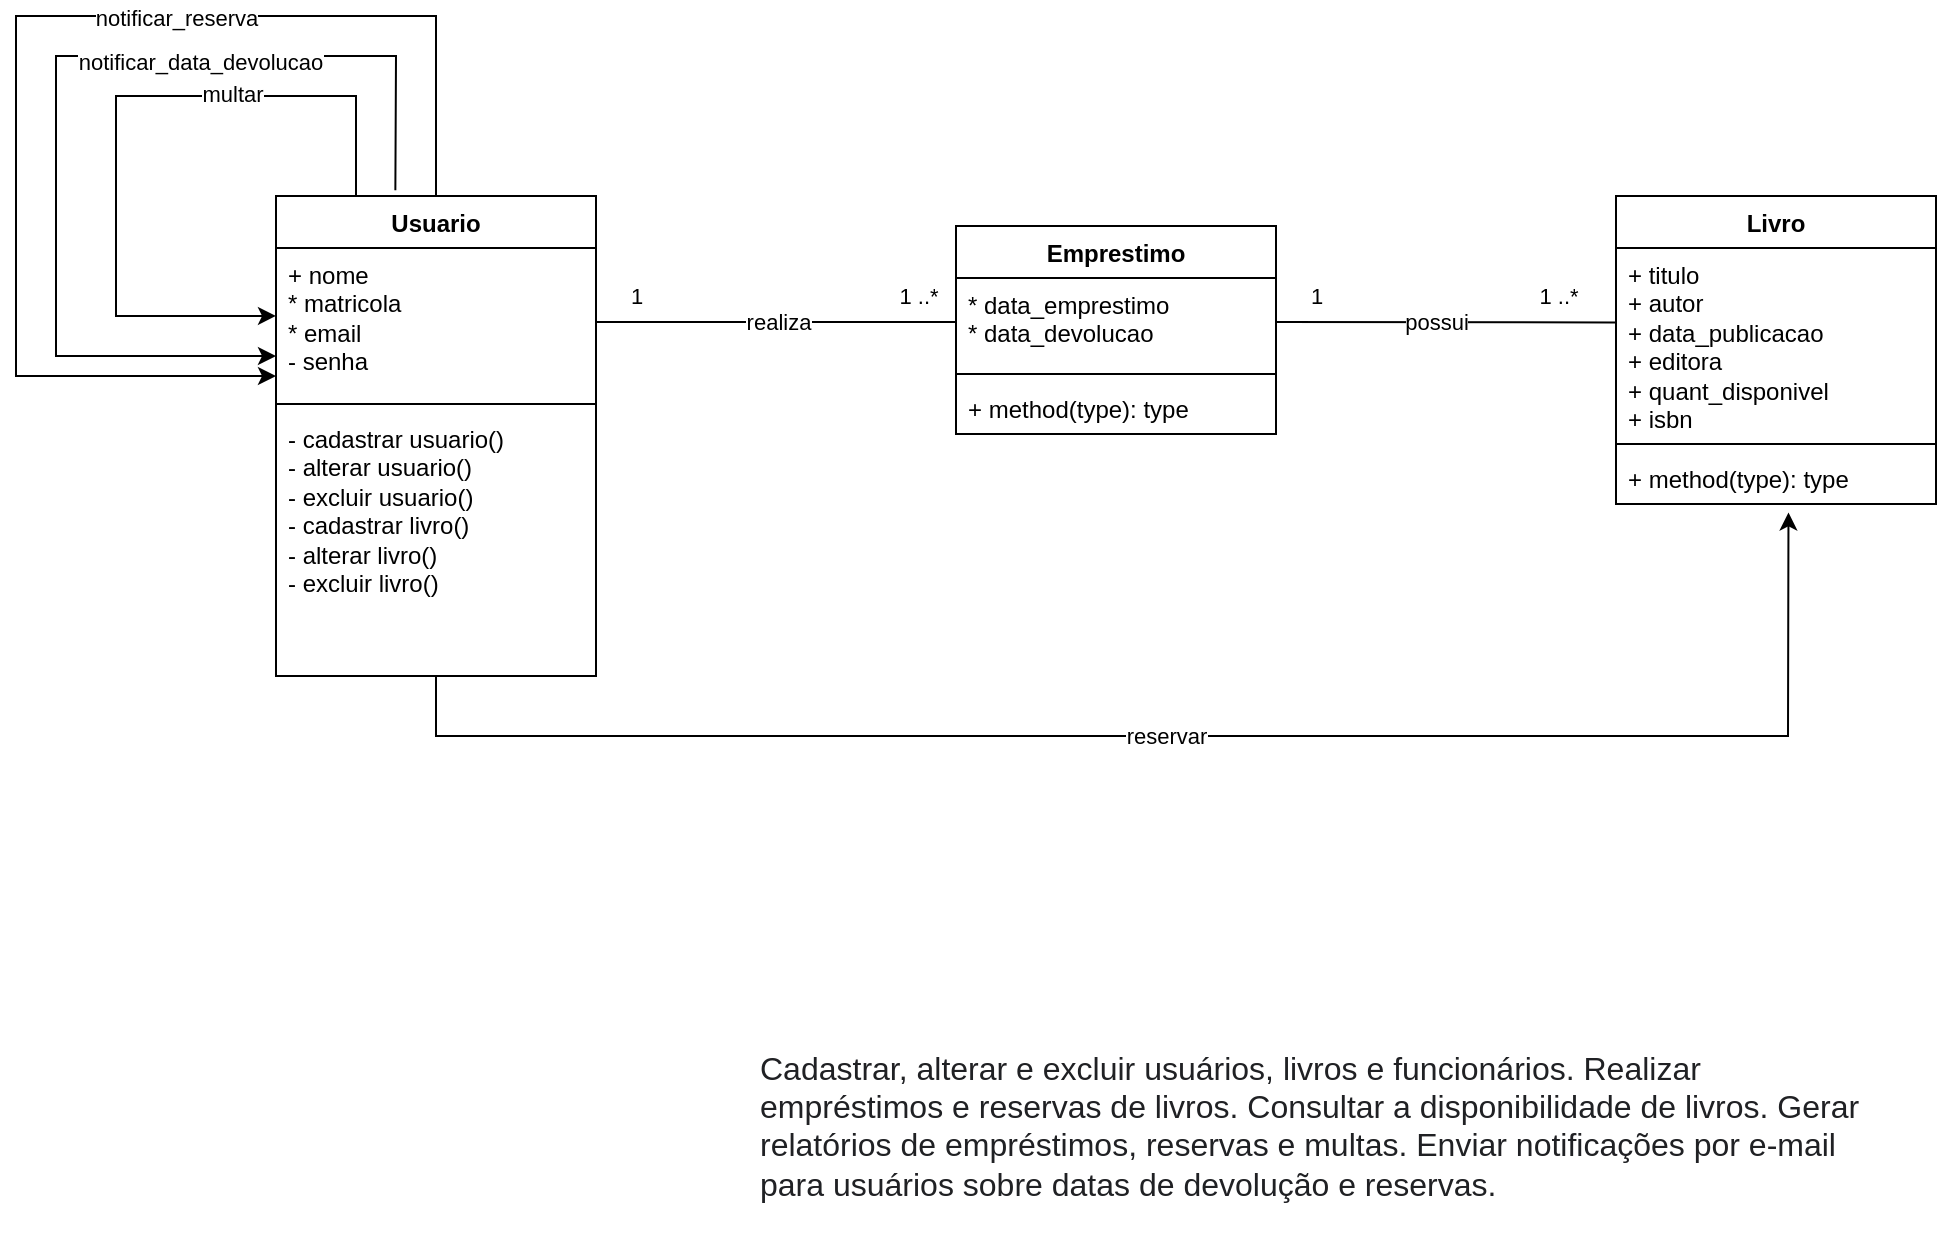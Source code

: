 <mxfile version="24.8.2">
  <diagram name="Página-1" id="kCM9pdWz-IkWfiBM7LTc">
    <mxGraphModel dx="2345" dy="693" grid="1" gridSize="10" guides="1" tooltips="1" connect="1" arrows="1" fold="1" page="1" pageScale="1" pageWidth="827" pageHeight="1169" math="0" shadow="0">
      <root>
        <mxCell id="0" />
        <mxCell id="1" parent="0" />
        <mxCell id="UHAk6mx3vsKsI5M2bfA_-5" value="Usuario" style="swimlane;fontStyle=1;align=center;verticalAlign=top;childLayout=stackLayout;horizontal=1;startSize=26;horizontalStack=0;resizeParent=1;resizeParentMax=0;resizeLast=0;collapsible=1;marginBottom=0;whiteSpace=wrap;html=1;" parent="1" vertex="1">
          <mxGeometry x="-390" y="120" width="160" height="240" as="geometry" />
        </mxCell>
        <mxCell id="UHAk6mx3vsKsI5M2bfA_-6" value="+ nome&lt;div&gt;* matricola&lt;/div&gt;&lt;div&gt;* email&lt;/div&gt;&lt;div&gt;- senha&lt;/div&gt;" style="text;strokeColor=none;fillColor=none;align=left;verticalAlign=top;spacingLeft=4;spacingRight=4;overflow=hidden;rotatable=0;points=[[0,0.5],[1,0.5]];portConstraint=eastwest;whiteSpace=wrap;html=1;" parent="UHAk6mx3vsKsI5M2bfA_-5" vertex="1">
          <mxGeometry y="26" width="160" height="74" as="geometry" />
        </mxCell>
        <mxCell id="UHAk6mx3vsKsI5M2bfA_-7" value="" style="line;strokeWidth=1;fillColor=none;align=left;verticalAlign=middle;spacingTop=-1;spacingLeft=3;spacingRight=3;rotatable=0;labelPosition=right;points=[];portConstraint=eastwest;strokeColor=inherit;" parent="UHAk6mx3vsKsI5M2bfA_-5" vertex="1">
          <mxGeometry y="100" width="160" height="8" as="geometry" />
        </mxCell>
        <mxCell id="UHAk6mx3vsKsI5M2bfA_-8" value="- cadastrar usuario()&lt;div&gt;- alterar usuario()&lt;/div&gt;&lt;div&gt;- excluir usuario()&lt;/div&gt;&lt;div&gt;- cadastrar livro()&lt;div&gt;- alterar livro()&lt;/div&gt;&lt;div&gt;- excluir livro()&lt;/div&gt;&lt;div&gt;&lt;br&gt;&lt;/div&gt;&lt;/div&gt;&lt;div&gt;&lt;br&gt;&lt;/div&gt;" style="text;strokeColor=none;fillColor=none;align=left;verticalAlign=top;spacingLeft=4;spacingRight=4;overflow=hidden;rotatable=0;points=[[0,0.5],[1,0.5]];portConstraint=eastwest;whiteSpace=wrap;html=1;" parent="UHAk6mx3vsKsI5M2bfA_-5" vertex="1">
          <mxGeometry y="108" width="160" height="132" as="geometry" />
        </mxCell>
        <mxCell id="UHAk6mx3vsKsI5M2bfA_-50" style="edgeStyle=none;rounded=0;orthogonalLoop=1;jettySize=auto;html=1;exitX=0.25;exitY=0;exitDx=0;exitDy=0;entryX=0;entryY=0.459;entryDx=0;entryDy=0;entryPerimeter=0;" parent="UHAk6mx3vsKsI5M2bfA_-5" source="UHAk6mx3vsKsI5M2bfA_-5" target="UHAk6mx3vsKsI5M2bfA_-6" edge="1">
          <mxGeometry relative="1" as="geometry">
            <mxPoint x="40" y="-50" as="targetPoint" />
            <Array as="points">
              <mxPoint x="40" y="-50" />
              <mxPoint x="-80" y="-50" />
              <mxPoint x="-80" y="60" />
            </Array>
          </mxGeometry>
        </mxCell>
        <mxCell id="UHAk6mx3vsKsI5M2bfA_-51" value="multar" style="edgeLabel;html=1;align=center;verticalAlign=middle;resizable=0;points=[];" parent="UHAk6mx3vsKsI5M2bfA_-50" vertex="1" connectable="0">
          <mxGeometry x="-0.291" y="-1" relative="1" as="geometry">
            <mxPoint x="15" as="offset" />
          </mxGeometry>
        </mxCell>
        <mxCell id="UHAk6mx3vsKsI5M2bfA_-59" style="edgeStyle=none;rounded=0;orthogonalLoop=1;jettySize=auto;html=1;exitX=0.5;exitY=0;exitDx=0;exitDy=0;entryX=0;entryY=0.865;entryDx=0;entryDy=0;entryPerimeter=0;" parent="UHAk6mx3vsKsI5M2bfA_-5" source="UHAk6mx3vsKsI5M2bfA_-5" target="UHAk6mx3vsKsI5M2bfA_-6" edge="1">
          <mxGeometry relative="1" as="geometry">
            <mxPoint x="-130" y="120" as="targetPoint" />
            <Array as="points">
              <mxPoint x="80" y="-90" />
              <mxPoint x="-130" y="-90" />
              <mxPoint x="-130" y="90" />
            </Array>
          </mxGeometry>
        </mxCell>
        <mxCell id="UHAk6mx3vsKsI5M2bfA_-60" value="notificar_reserva" style="edgeLabel;html=1;align=center;verticalAlign=middle;resizable=0;points=[];" parent="UHAk6mx3vsKsI5M2bfA_-59" vertex="1" connectable="0">
          <mxGeometry x="-0.279" y="1" relative="1" as="geometry">
            <mxPoint as="offset" />
          </mxGeometry>
        </mxCell>
        <mxCell id="UHAk6mx3vsKsI5M2bfA_-9" value="Livro" style="swimlane;fontStyle=1;align=center;verticalAlign=top;childLayout=stackLayout;horizontal=1;startSize=26;horizontalStack=0;resizeParent=1;resizeParentMax=0;resizeLast=0;collapsible=1;marginBottom=0;whiteSpace=wrap;html=1;" parent="1" vertex="1">
          <mxGeometry x="280" y="120" width="160" height="154" as="geometry" />
        </mxCell>
        <mxCell id="UHAk6mx3vsKsI5M2bfA_-10" value="+ titulo&lt;div&gt;+ autor&lt;/div&gt;&lt;div&gt;+ data_publicacao&lt;/div&gt;&lt;div&gt;+ editora&lt;br&gt;+ quant_disponivel&lt;/div&gt;&lt;div&gt;+ isbn&lt;/div&gt;&lt;div&gt;&lt;br&gt;&lt;/div&gt;" style="text;strokeColor=none;fillColor=none;align=left;verticalAlign=top;spacingLeft=4;spacingRight=4;overflow=hidden;rotatable=0;points=[[0,0.5],[1,0.5]];portConstraint=eastwest;whiteSpace=wrap;html=1;" parent="UHAk6mx3vsKsI5M2bfA_-9" vertex="1">
          <mxGeometry y="26" width="160" height="94" as="geometry" />
        </mxCell>
        <mxCell id="UHAk6mx3vsKsI5M2bfA_-11" value="" style="line;strokeWidth=1;fillColor=none;align=left;verticalAlign=middle;spacingTop=-1;spacingLeft=3;spacingRight=3;rotatable=0;labelPosition=right;points=[];portConstraint=eastwest;strokeColor=inherit;" parent="UHAk6mx3vsKsI5M2bfA_-9" vertex="1">
          <mxGeometry y="120" width="160" height="8" as="geometry" />
        </mxCell>
        <mxCell id="UHAk6mx3vsKsI5M2bfA_-12" value="+ method(type): type" style="text;strokeColor=none;fillColor=none;align=left;verticalAlign=top;spacingLeft=4;spacingRight=4;overflow=hidden;rotatable=0;points=[[0,0.5],[1,0.5]];portConstraint=eastwest;whiteSpace=wrap;html=1;" parent="UHAk6mx3vsKsI5M2bfA_-9" vertex="1">
          <mxGeometry y="128" width="160" height="26" as="geometry" />
        </mxCell>
        <mxCell id="UHAk6mx3vsKsI5M2bfA_-17" value="Emprestimo&lt;span style=&quot;color: rgba(0, 0, 0, 0); font-family: monospace; font-size: 0px; font-weight: 400; text-align: start; text-wrap-mode: nowrap;&quot;&gt;%3CmxGraphModel%3E%3Croot%3E%3CmxCell%20id%3D%220%22%2F%3E%3CmxCell%20id%3D%221%22%20parent%3D%220%22%2F%3E%3CmxCell%20id%3D%222%22%20value%3D%22Usuario%22%20style%3D%22swimlane%3BfontStyle%3D1%3Balign%3Dcenter%3BverticalAlign%3Dtop%3BchildLayout%3DstackLayout%3Bhorizontal%3D1%3BstartSize%3D26%3BhorizontalStack%3D0%3BresizeParent%3D1%3BresizeParentMax%3D0%3BresizeLast%3D0%3Bcollapsible%3D1%3BmarginBottom%3D0%3BwhiteSpace%3Dwrap%3Bhtml%3D1%3B%22%20vertex%3D%221%22%20parent%3D%221%22%3E%3CmxGeometry%20x%3D%22360%22%20y%3D%22190%22%20width%3D%22160%22%20height%3D%2286%22%20as%3D%22geometry%22%2F%3E%3C%2FmxCell%3E%3CmxCell%20id%3D%223%22%20value%3D%22%2B%20field%3A%20type%22%20style%3D%22text%3BstrokeColor%3Dnone%3BfillColor%3Dnone%3Balign%3Dleft%3BverticalAlign%3Dtop%3BspacingLeft%3D4%3BspacingRight%3D4%3Boverflow%3Dhidden%3Brotatable%3D0%3Bpoints%3D%5B%5B0%2C0.5%5D%2C%5B1%2C0.5%5D%5D%3BportConstraint%3Deastwest%3BwhiteSpace%3Dwrap%3Bhtml%3D1%3B%22%20vertex%3D%221%22%20parent%3D%222%22%3E%3CmxGeometry%20y%3D%2226%22%20width%3D%22160%22%20height%3D%2226%22%20as%3D%22geometry%22%2F%3E%3C%2FmxCell%3E%3CmxCell%20id%3D%224%22%20value%3D%22%22%20style%3D%22line%3BstrokeWidth%3D1%3BfillColor%3Dnone%3Balign%3Dleft%3BverticalAlign%3Dmiddle%3BspacingTop%3D-1%3BspacingLeft%3D3%3BspacingRight%3D3%3Brotatable%3D0%3BlabelPosition%3Dright%3Bpoints%3D%5B%5D%3BportConstraint%3Deastwest%3BstrokeColor%3Dinherit%3B%22%20vertex%3D%221%22%20parent%3D%222%22%3E%3CmxGeometry%20y%3D%2252%22%20width%3D%22160%22%20height%3D%228%22%20as%3D%22geometry%22%2F%3E%3C%2FmxCell%3E%3CmxCell%20id%3D%225%22%20value%3D%22%2B%20method(type)%3A%20type%22%20style%3D%22text%3BstrokeColor%3Dnone%3BfillColor%3Dnone%3Balign%3Dleft%3BverticalAlign%3Dtop%3BspacingLeft%3D4%3BspacingRight%3D4%3Boverflow%3Dhidden%3Brotatable%3D0%3Bpoints%3D%5B%5B0%2C0.5%5D%2C%5B1%2C0.5%5D%5D%3BportConstraint%3Deastwest%3BwhiteSpace%3Dwrap%3Bhtml%3D1%3B%22%20vertex%3D%221%22%20parent%3D%222%22%3E%3CmxGeometry%20y%3D%2260%22%20width%3D%22160%22%20height%3D%2226%22%20as%3D%22geometry%22%2F%3E%3C%2FmxCell%3E%3C%2Froot%3E%3C%2FmxGraphModel%3E&lt;/span&gt;" style="swimlane;fontStyle=1;align=center;verticalAlign=top;childLayout=stackLayout;horizontal=1;startSize=26;horizontalStack=0;resizeParent=1;resizeParentMax=0;resizeLast=0;collapsible=1;marginBottom=0;whiteSpace=wrap;html=1;" parent="1" vertex="1">
          <mxGeometry x="-50" y="135" width="160" height="104" as="geometry" />
        </mxCell>
        <mxCell id="UHAk6mx3vsKsI5M2bfA_-18" value="* data_emprestimo&lt;div&gt;* data_devolucao&lt;/div&gt;" style="text;strokeColor=none;fillColor=none;align=left;verticalAlign=top;spacingLeft=4;spacingRight=4;overflow=hidden;rotatable=0;points=[[0,0.5],[1,0.5]];portConstraint=eastwest;whiteSpace=wrap;html=1;" parent="UHAk6mx3vsKsI5M2bfA_-17" vertex="1">
          <mxGeometry y="26" width="160" height="44" as="geometry" />
        </mxCell>
        <mxCell id="UHAk6mx3vsKsI5M2bfA_-19" value="" style="line;strokeWidth=1;fillColor=none;align=left;verticalAlign=middle;spacingTop=-1;spacingLeft=3;spacingRight=3;rotatable=0;labelPosition=right;points=[];portConstraint=eastwest;strokeColor=inherit;" parent="UHAk6mx3vsKsI5M2bfA_-17" vertex="1">
          <mxGeometry y="70" width="160" height="8" as="geometry" />
        </mxCell>
        <mxCell id="UHAk6mx3vsKsI5M2bfA_-20" value="+ method(type): type" style="text;strokeColor=none;fillColor=none;align=left;verticalAlign=top;spacingLeft=4;spacingRight=4;overflow=hidden;rotatable=0;points=[[0,0.5],[1,0.5]];portConstraint=eastwest;whiteSpace=wrap;html=1;" parent="UHAk6mx3vsKsI5M2bfA_-17" vertex="1">
          <mxGeometry y="78" width="160" height="26" as="geometry" />
        </mxCell>
        <mxCell id="UHAk6mx3vsKsI5M2bfA_-41" value="" style="endArrow=none;html=1;rounded=0;exitX=1;exitY=0.5;exitDx=0;exitDy=0;entryX=0;entryY=0.5;entryDx=0;entryDy=0;" parent="1" source="UHAk6mx3vsKsI5M2bfA_-6" target="UHAk6mx3vsKsI5M2bfA_-18" edge="1">
          <mxGeometry width="50" height="50" relative="1" as="geometry">
            <mxPoint x="-80" y="270" as="sourcePoint" />
            <mxPoint x="-30" y="220" as="targetPoint" />
          </mxGeometry>
        </mxCell>
        <mxCell id="UHAk6mx3vsKsI5M2bfA_-43" value="realiza" style="edgeLabel;html=1;align=center;verticalAlign=middle;resizable=0;points=[];" parent="UHAk6mx3vsKsI5M2bfA_-41" vertex="1" connectable="0">
          <mxGeometry x="-0.072" relative="1" as="geometry">
            <mxPoint x="7" as="offset" />
          </mxGeometry>
        </mxCell>
        <mxCell id="UHAk6mx3vsKsI5M2bfA_-46" value="1" style="edgeLabel;html=1;align=center;verticalAlign=middle;resizable=0;points=[];" parent="UHAk6mx3vsKsI5M2bfA_-41" vertex="1" connectable="0">
          <mxGeometry x="-0.665" relative="1" as="geometry">
            <mxPoint x="-10" y="-13" as="offset" />
          </mxGeometry>
        </mxCell>
        <mxCell id="UHAk6mx3vsKsI5M2bfA_-48" value="1 ..*" style="edgeLabel;html=1;align=center;verticalAlign=middle;resizable=0;points=[];" parent="UHAk6mx3vsKsI5M2bfA_-41" vertex="1" connectable="0">
          <mxGeometry x="0.807" y="-1" relative="1" as="geometry">
            <mxPoint x="-2" y="-14" as="offset" />
          </mxGeometry>
        </mxCell>
        <mxCell id="UHAk6mx3vsKsI5M2bfA_-42" value="" style="endArrow=none;html=1;rounded=0;exitX=1;exitY=0.5;exitDx=0;exitDy=0;entryX=-0.003;entryY=0.396;entryDx=0;entryDy=0;entryPerimeter=0;" parent="1" source="UHAk6mx3vsKsI5M2bfA_-18" target="UHAk6mx3vsKsI5M2bfA_-10" edge="1">
          <mxGeometry width="50" height="50" relative="1" as="geometry">
            <mxPoint x="-220" y="193" as="sourcePoint" />
            <mxPoint x="-40" y="193" as="targetPoint" />
          </mxGeometry>
        </mxCell>
        <mxCell id="UHAk6mx3vsKsI5M2bfA_-45" value="possui" style="edgeLabel;html=1;align=center;verticalAlign=middle;resizable=0;points=[];" parent="UHAk6mx3vsKsI5M2bfA_-42" vertex="1" connectable="0">
          <mxGeometry x="0.015" relative="1" as="geometry">
            <mxPoint x="-6" as="offset" />
          </mxGeometry>
        </mxCell>
        <mxCell id="UHAk6mx3vsKsI5M2bfA_-47" value="1 ..*" style="edgeLabel;html=1;align=center;verticalAlign=middle;resizable=0;points=[];" parent="UHAk6mx3vsKsI5M2bfA_-42" vertex="1" connectable="0">
          <mxGeometry x="0.811" y="3" relative="1" as="geometry">
            <mxPoint x="-13" y="-10" as="offset" />
          </mxGeometry>
        </mxCell>
        <mxCell id="UHAk6mx3vsKsI5M2bfA_-49" value="1" style="edgeLabel;html=1;align=center;verticalAlign=middle;resizable=0;points=[];" parent="UHAk6mx3vsKsI5M2bfA_-42" vertex="1" connectable="0">
          <mxGeometry x="-0.772" y="1" relative="1" as="geometry">
            <mxPoint y="-12" as="offset" />
          </mxGeometry>
        </mxCell>
        <mxCell id="UHAk6mx3vsKsI5M2bfA_-52" style="edgeStyle=none;rounded=0;orthogonalLoop=1;jettySize=auto;html=1;entryX=0.539;entryY=1.163;entryDx=0;entryDy=0;entryPerimeter=0;" parent="1" source="UHAk6mx3vsKsI5M2bfA_-5" target="UHAk6mx3vsKsI5M2bfA_-12" edge="1">
          <mxGeometry relative="1" as="geometry">
            <Array as="points">
              <mxPoint x="-310" y="390" />
              <mxPoint x="366" y="390" />
            </Array>
          </mxGeometry>
        </mxCell>
        <mxCell id="UHAk6mx3vsKsI5M2bfA_-53" value="reservar" style="edgeLabel;html=1;align=center;verticalAlign=middle;resizable=0;points=[];" parent="UHAk6mx3vsKsI5M2bfA_-52" vertex="1" connectable="0">
          <mxGeometry x="-0.034" relative="1" as="geometry">
            <mxPoint as="offset" />
          </mxGeometry>
        </mxCell>
        <mxCell id="UHAk6mx3vsKsI5M2bfA_-54" value="&lt;span style=&quot;color: rgb(32, 33, 36); font-family: docs-Roboto, Helvetica, Arial, sans-serif; font-size: 16px; font-style: normal; font-variant-ligatures: normal; font-variant-caps: normal; font-weight: 400; letter-spacing: normal; orphans: 2; text-align: start; text-indent: 0px; text-transform: none; widows: 2; word-spacing: 0px; -webkit-text-stroke-width: 0px; white-space: normal; background-color: rgb(255, 255, 255); text-decoration-thickness: initial; text-decoration-style: initial; text-decoration-color: initial; display: inline !important; float: none;&quot;&gt;Cadastrar, alterar e excluir usuários, livros e funcionários. Realizar empréstimos e reservas de livros. Consultar a disponibilidade de livros. Gerar relatórios de empréstimos, reservas e multas. Enviar notificações por e-mail para usuários sobre datas de devolução e reservas.&lt;/span&gt;" style="text;whiteSpace=wrap;html=1;" parent="1" vertex="1">
          <mxGeometry x="-150" y="540" width="560" height="100" as="geometry" />
        </mxCell>
        <mxCell id="UHAk6mx3vsKsI5M2bfA_-55" style="edgeStyle=none;rounded=0;orthogonalLoop=1;jettySize=auto;html=1;exitX=0.373;exitY=-0.012;exitDx=0;exitDy=0;entryX=0;entryY=0.73;entryDx=0;entryDy=0;entryPerimeter=0;exitPerimeter=0;" parent="1" source="UHAk6mx3vsKsI5M2bfA_-5" target="UHAk6mx3vsKsI5M2bfA_-6" edge="1">
          <mxGeometry relative="1" as="geometry">
            <mxPoint x="-410" y="260" as="targetPoint" />
            <Array as="points">
              <mxPoint x="-330" y="50" />
              <mxPoint x="-500" y="50" />
              <mxPoint x="-500" y="200" />
            </Array>
          </mxGeometry>
        </mxCell>
        <mxCell id="UHAk6mx3vsKsI5M2bfA_-56" value="notificar_data_devolucao" style="edgeLabel;html=1;align=center;verticalAlign=middle;resizable=0;points=[];" parent="UHAk6mx3vsKsI5M2bfA_-55" vertex="1" connectable="0">
          <mxGeometry x="-0.327" y="3" relative="1" as="geometry">
            <mxPoint x="2" as="offset" />
          </mxGeometry>
        </mxCell>
      </root>
    </mxGraphModel>
  </diagram>
</mxfile>

